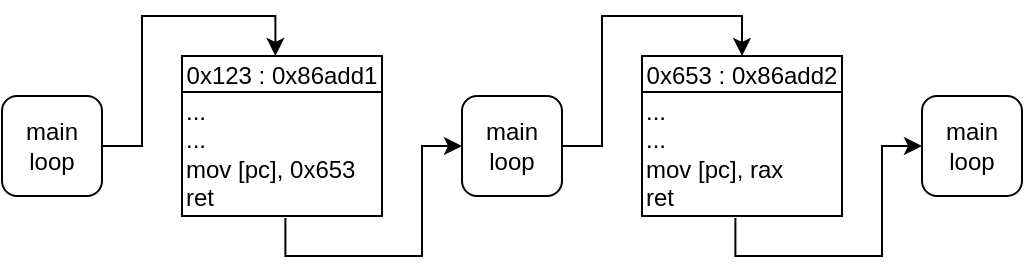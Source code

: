 <mxfile version="13.4.6" type="device"><diagram id="BHKzo6_lCrXIlEo2mgyX" name="Page-1"><mxGraphModel dx="1550" dy="815" grid="1" gridSize="10" guides="1" tooltips="1" connect="1" arrows="1" fold="1" page="1" pageScale="1" pageWidth="850" pageHeight="1100" math="0" shadow="0"><root><mxCell id="0"/><mxCell id="1" parent="0"/><mxCell id="i9tP4oJ8srlIKIIuwAtR-40" style="edgeStyle=orthogonalEdgeStyle;rounded=0;orthogonalLoop=1;jettySize=auto;html=1;exitX=1;exitY=0.5;exitDx=0;exitDy=0;entryX=0.467;entryY=0;entryDx=0;entryDy=0;entryPerimeter=0;" parent="1" source="i9tP4oJ8srlIKIIuwAtR-38" target="i9tP4oJ8srlIKIIuwAtR-29" edge="1"><mxGeometry relative="1" as="geometry"/></mxCell><mxCell id="i9tP4oJ8srlIKIIuwAtR-38" value="&lt;div&gt;main&lt;/div&gt;&lt;div&gt;loop&lt;/div&gt;" style="rounded=1;whiteSpace=wrap;html=1;" parent="1" vertex="1"><mxGeometry x="10" y="50" width="50" height="50" as="geometry"/></mxCell><mxCell id="i9tP4oJ8srlIKIIuwAtR-44" style="edgeStyle=orthogonalEdgeStyle;rounded=0;orthogonalLoop=1;jettySize=auto;html=1;exitX=1;exitY=0.5;exitDx=0;exitDy=0;entryX=0.5;entryY=0;entryDx=0;entryDy=0;entryPerimeter=0;" parent="1" source="i9tP4oJ8srlIKIIuwAtR-39" target="i9tP4oJ8srlIKIIuwAtR-34" edge="1"><mxGeometry relative="1" as="geometry"/></mxCell><mxCell id="i9tP4oJ8srlIKIIuwAtR-39" value="&lt;div&gt;main&lt;/div&gt;&lt;div&gt;loop&lt;/div&gt;" style="rounded=1;whiteSpace=wrap;html=1;" parent="1" vertex="1"><mxGeometry x="240" y="50" width="50" height="50" as="geometry"/></mxCell><mxCell id="i9tP4oJ8srlIKIIuwAtR-43" style="edgeStyle=orthogonalEdgeStyle;rounded=0;orthogonalLoop=1;jettySize=auto;html=1;exitX=0.517;exitY=1.016;exitDx=0;exitDy=0;entryX=0;entryY=0.5;entryDx=0;entryDy=0;exitPerimeter=0;" parent="1" source="i9tP4oJ8srlIKIIuwAtR-31" target="i9tP4oJ8srlIKIIuwAtR-39" edge="1"><mxGeometry relative="1" as="geometry"/></mxCell><mxCell id="i9tP4oJ8srlIKIIuwAtR-47" value="&lt;div&gt;main&lt;/div&gt;&lt;div&gt;loop&lt;/div&gt;" style="rounded=1;whiteSpace=wrap;html=1;" parent="1" vertex="1"><mxGeometry x="470" y="50" width="50" height="50" as="geometry"/></mxCell><mxCell id="i9tP4oJ8srlIKIIuwAtR-49" style="edgeStyle=orthogonalEdgeStyle;rounded=0;orthogonalLoop=1;jettySize=auto;html=1;exitX=0.467;exitY=1.016;exitDx=0;exitDy=0;entryX=0;entryY=0.5;entryDx=0;entryDy=0;exitPerimeter=0;" parent="1" source="i9tP4oJ8srlIKIIuwAtR-36" target="i9tP4oJ8srlIKIIuwAtR-47" edge="1"><mxGeometry relative="1" as="geometry"/></mxCell><mxCell id="i9tP4oJ8srlIKIIuwAtR-28" value="" style="shape=table;html=1;whiteSpace=wrap;startSize=0;container=1;collapsible=0;childLayout=tableLayout;" parent="1" vertex="1"><mxGeometry x="100" y="30" width="100" height="80" as="geometry"/></mxCell><mxCell id="i9tP4oJ8srlIKIIuwAtR-29" value="" style="shape=partialRectangle;html=1;whiteSpace=wrap;collapsible=0;dropTarget=0;pointerEvents=0;fillColor=none;top=0;left=0;bottom=0;right=0;points=[[0,0.5],[1,0.5]];portConstraint=eastwest;" parent="i9tP4oJ8srlIKIIuwAtR-28" vertex="1"><mxGeometry width="100" height="18" as="geometry"/></mxCell><mxCell id="i9tP4oJ8srlIKIIuwAtR-30" value="0x123 : 0x86add1" style="shape=partialRectangle;html=1;whiteSpace=wrap;connectable=0;overflow=hidden;fillColor=none;top=0;left=0;bottom=0;right=0;" parent="i9tP4oJ8srlIKIIuwAtR-29" vertex="1"><mxGeometry width="100" height="18" as="geometry"/></mxCell><mxCell id="i9tP4oJ8srlIKIIuwAtR-31" value="" style="shape=partialRectangle;html=1;whiteSpace=wrap;collapsible=0;dropTarget=0;pointerEvents=0;fillColor=none;top=0;left=0;bottom=0;right=0;points=[[0,0.5],[1,0.5]];portConstraint=eastwest;" parent="i9tP4oJ8srlIKIIuwAtR-28" vertex="1"><mxGeometry y="18" width="100" height="62" as="geometry"/></mxCell><mxCell id="i9tP4oJ8srlIKIIuwAtR-32" value="&lt;div align=&quot;left&quot;&gt;...&lt;/div&gt;&lt;div align=&quot;left&quot;&gt;...&lt;/div&gt;&lt;div align=&quot;left&quot;&gt;mov [pc], 0x653&lt;br&gt;&lt;/div&gt;&lt;div align=&quot;left&quot;&gt;ret&lt;br&gt;&lt;/div&gt;" style="shape=partialRectangle;html=1;whiteSpace=wrap;connectable=0;overflow=hidden;fillColor=none;top=0;left=0;bottom=0;right=0;align=left;" parent="i9tP4oJ8srlIKIIuwAtR-31" vertex="1"><mxGeometry width="100" height="62" as="geometry"/></mxCell><mxCell id="i9tP4oJ8srlIKIIuwAtR-33" value="" style="shape=table;html=1;whiteSpace=wrap;startSize=0;container=1;collapsible=0;childLayout=tableLayout;" parent="1" vertex="1"><mxGeometry x="330" y="30" width="100" height="80" as="geometry"/></mxCell><mxCell id="i9tP4oJ8srlIKIIuwAtR-34" value="" style="shape=partialRectangle;html=1;whiteSpace=wrap;collapsible=0;dropTarget=0;pointerEvents=0;fillColor=none;top=0;left=0;bottom=0;right=0;points=[[0,0.5],[1,0.5]];portConstraint=eastwest;" parent="i9tP4oJ8srlIKIIuwAtR-33" vertex="1"><mxGeometry width="100" height="18" as="geometry"/></mxCell><mxCell id="i9tP4oJ8srlIKIIuwAtR-35" value="0x653 : 0x86add2" style="shape=partialRectangle;html=1;whiteSpace=wrap;connectable=0;overflow=hidden;fillColor=none;top=0;left=0;bottom=0;right=0;" parent="i9tP4oJ8srlIKIIuwAtR-34" vertex="1"><mxGeometry width="100" height="18" as="geometry"/></mxCell><mxCell id="i9tP4oJ8srlIKIIuwAtR-36" value="" style="shape=partialRectangle;html=1;whiteSpace=wrap;collapsible=0;dropTarget=0;pointerEvents=0;fillColor=none;top=0;left=0;bottom=0;right=0;points=[[0,0.5],[1,0.5]];portConstraint=eastwest;" parent="i9tP4oJ8srlIKIIuwAtR-33" vertex="1"><mxGeometry y="18" width="100" height="62" as="geometry"/></mxCell><mxCell id="i9tP4oJ8srlIKIIuwAtR-37" value="&lt;div align=&quot;left&quot;&gt;...&lt;/div&gt;&lt;div align=&quot;left&quot;&gt;...&lt;/div&gt;&lt;div align=&quot;left&quot;&gt;mov [pc], rax&lt;br&gt;&lt;/div&gt;&lt;div align=&quot;left&quot;&gt;ret&lt;br&gt;&lt;/div&gt;" style="shape=partialRectangle;html=1;whiteSpace=wrap;connectable=0;overflow=hidden;fillColor=none;top=0;left=0;bottom=0;right=0;align=left;" parent="i9tP4oJ8srlIKIIuwAtR-36" vertex="1"><mxGeometry width="100" height="62" as="geometry"/></mxCell></root></mxGraphModel></diagram></mxfile>